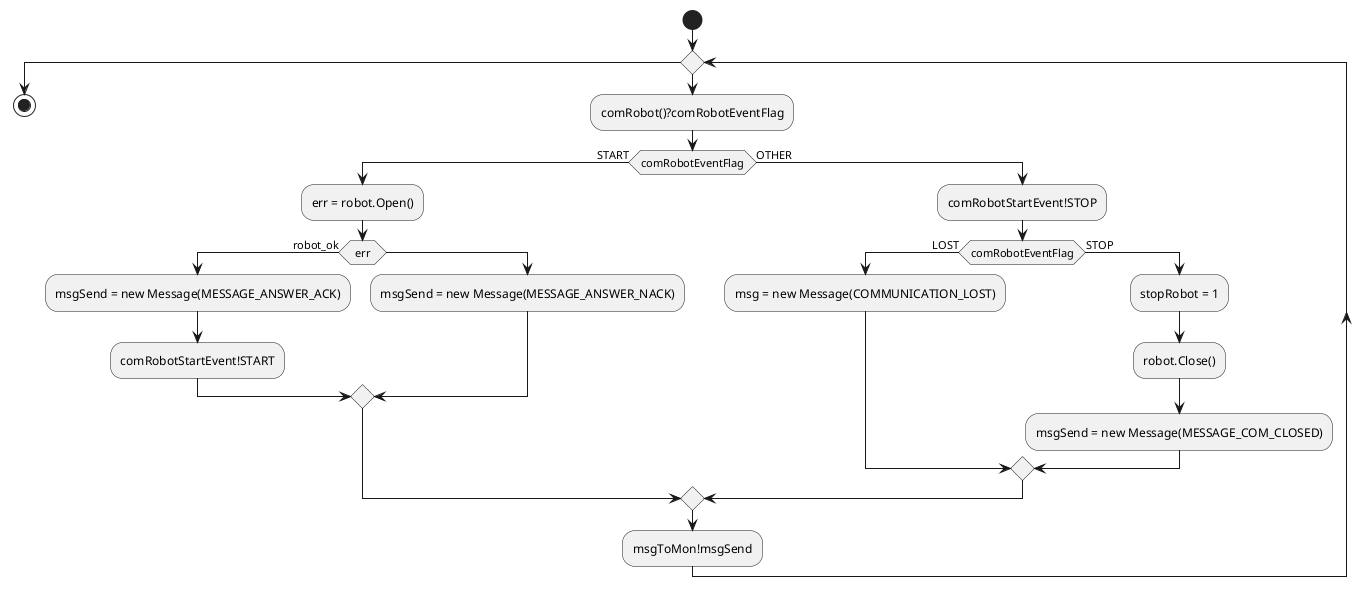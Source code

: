 @startuml th_com_robot

skinparam monochrome true

start

while  ( )
    :comRobot()?comRobotEventFlag;
    if (comRobotEventFlag) then (START)
        :err = robot.Open();
        if (err) then (robot_ok)
            :msgSend = new Message(MESSAGE_ANSWER_ACK);
            :comRobotStartEvent!START;
        else
            :msgSend = new Message(MESSAGE_ANSWER_NACK);
        endif

    else (OTHER)
        :comRobotStartEvent!STOP;
        if (comRobotEventFlag) then (LOST) 
            :msg = new Message(COMMUNICATION_LOST);
        else (STOP)
            :stopRobot = 1;
            :robot.Close();
            :msgSend = new Message(MESSAGE_COM_CLOSED);

            'Check message type
        endif
    endif
    :msgToMon!msgSend;
endwhile
stop
@enduml
